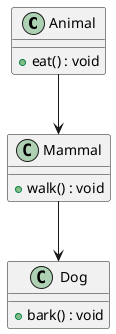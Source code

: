 @startuml
class Animal{
    + eat() : void
}
class Mammal{
    + walk() : void
}
class Dog{
    + bark() : void
}
Animal --> Mammal
Mammal --> Dog
@enduml